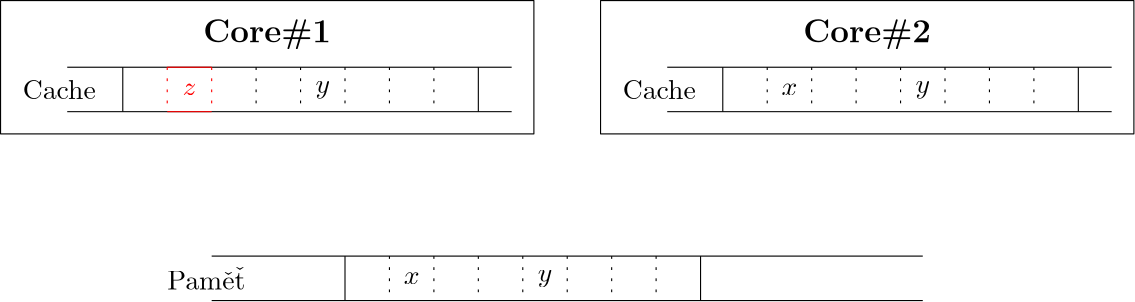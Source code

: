 <?xml version="1.0"?>
<!DOCTYPE ipe SYSTEM "ipe.dtd">
<ipe version="70206" creator="Ipe 7.2.7">
<info created="D:20180218220312" modified="D:20180218220749"/>
<ipestyle name="basic">
<symbol name="arrow/arc(spx)">
<path stroke="sym-stroke" fill="sym-stroke" pen="sym-pen">
0 0 m
-1 0.333 l
-1 -0.333 l
h
</path>
</symbol>
<symbol name="arrow/farc(spx)">
<path stroke="sym-stroke" fill="white" pen="sym-pen">
0 0 m
-1 0.333 l
-1 -0.333 l
h
</path>
</symbol>
<symbol name="arrow/ptarc(spx)">
<path stroke="sym-stroke" fill="sym-stroke" pen="sym-pen">
0 0 m
-1 0.333 l
-0.8 0 l
-1 -0.333 l
h
</path>
</symbol>
<symbol name="arrow/fptarc(spx)">
<path stroke="sym-stroke" fill="white" pen="sym-pen">
0 0 m
-1 0.333 l
-0.8 0 l
-1 -0.333 l
h
</path>
</symbol>
<symbol name="mark/circle(sx)" transformations="translations">
<path fill="sym-stroke">
0.6 0 0 0.6 0 0 e
0.4 0 0 0.4 0 0 e
</path>
</symbol>
<symbol name="mark/disk(sx)" transformations="translations">
<path fill="sym-stroke">
0.6 0 0 0.6 0 0 e
</path>
</symbol>
<symbol name="mark/fdisk(sfx)" transformations="translations">
<group>
<path fill="sym-fill">
0.5 0 0 0.5 0 0 e
</path>
<path fill="sym-stroke" fillrule="eofill">
0.6 0 0 0.6 0 0 e
0.4 0 0 0.4 0 0 e
</path>
</group>
</symbol>
<symbol name="mark/box(sx)" transformations="translations">
<path fill="sym-stroke" fillrule="eofill">
-0.6 -0.6 m
0.6 -0.6 l
0.6 0.6 l
-0.6 0.6 l
h
-0.4 -0.4 m
0.4 -0.4 l
0.4 0.4 l
-0.4 0.4 l
h
</path>
</symbol>
<symbol name="mark/square(sx)" transformations="translations">
<path fill="sym-stroke">
-0.6 -0.6 m
0.6 -0.6 l
0.6 0.6 l
-0.6 0.6 l
h
</path>
</symbol>
<symbol name="mark/fsquare(sfx)" transformations="translations">
<group>
<path fill="sym-fill">
-0.5 -0.5 m
0.5 -0.5 l
0.5 0.5 l
-0.5 0.5 l
h
</path>
<path fill="sym-stroke" fillrule="eofill">
-0.6 -0.6 m
0.6 -0.6 l
0.6 0.6 l
-0.6 0.6 l
h
-0.4 -0.4 m
0.4 -0.4 l
0.4 0.4 l
-0.4 0.4 l
h
</path>
</group>
</symbol>
<symbol name="mark/cross(sx)" transformations="translations">
<group>
<path fill="sym-stroke">
-0.43 -0.57 m
0.57 0.43 l
0.43 0.57 l
-0.57 -0.43 l
h
</path>
<path fill="sym-stroke">
-0.43 0.57 m
0.57 -0.43 l
0.43 -0.57 l
-0.57 0.43 l
h
</path>
</group>
</symbol>
<symbol name="arrow/fnormal(spx)">
<path stroke="sym-stroke" fill="white" pen="sym-pen">
0 0 m
-1 0.333 l
-1 -0.333 l
h
</path>
</symbol>
<symbol name="arrow/pointed(spx)">
<path stroke="sym-stroke" fill="sym-stroke" pen="sym-pen">
0 0 m
-1 0.333 l
-0.8 0 l
-1 -0.333 l
h
</path>
</symbol>
<symbol name="arrow/fpointed(spx)">
<path stroke="sym-stroke" fill="white" pen="sym-pen">
0 0 m
-1 0.333 l
-0.8 0 l
-1 -0.333 l
h
</path>
</symbol>
<symbol name="arrow/linear(spx)">
<path stroke="sym-stroke" pen="sym-pen">
-1 0.333 m
0 0 l
-1 -0.333 l
</path>
</symbol>
<symbol name="arrow/fdouble(spx)">
<path stroke="sym-stroke" fill="white" pen="sym-pen">
0 0 m
-1 0.333 l
-1 -0.333 l
h
-1 0 m
-2 0.333 l
-2 -0.333 l
h
</path>
</symbol>
<symbol name="arrow/double(spx)">
<path stroke="sym-stroke" fill="sym-stroke" pen="sym-pen">
0 0 m
-1 0.333 l
-1 -0.333 l
h
-1 0 m
-2 0.333 l
-2 -0.333 l
h
</path>
</symbol>
<pen name="heavier" value="0.8"/>
<pen name="fat" value="1.2"/>
<pen name="ultrafat" value="2"/>
<symbolsize name="large" value="5"/>
<symbolsize name="small" value="2"/>
<symbolsize name="tiny" value="1.1"/>
<arrowsize name="large" value="10"/>
<arrowsize name="small" value="5"/>
<arrowsize name="tiny" value="3"/>
<color name="red" value="1 0 0"/>
<color name="green" value="0 1 0"/>
<color name="blue" value="0 0 1"/>
<color name="yellow" value="1 1 0"/>
<color name="orange" value="1 0.647 0"/>
<color name="gold" value="1 0.843 0"/>
<color name="purple" value="0.627 0.125 0.941"/>
<color name="gray" value="0.745"/>
<color name="brown" value="0.647 0.165 0.165"/>
<color name="navy" value="0 0 0.502"/>
<color name="pink" value="1 0.753 0.796"/>
<color name="seagreen" value="0.18 0.545 0.341"/>
<color name="turquoise" value="0.251 0.878 0.816"/>
<color name="violet" value="0.933 0.51 0.933"/>
<color name="darkblue" value="0 0 0.545"/>
<color name="darkcyan" value="0 0.545 0.545"/>
<color name="darkgray" value="0.663"/>
<color name="darkgreen" value="0 0.392 0"/>
<color name="darkmagenta" value="0.545 0 0.545"/>
<color name="darkorange" value="1 0.549 0"/>
<color name="darkred" value="0.545 0 0"/>
<color name="lightblue" value="0.678 0.847 0.902"/>
<color name="lightcyan" value="0.878 1 1"/>
<color name="lightgray" value="0.827"/>
<color name="lightgreen" value="0.565 0.933 0.565"/>
<color name="lightyellow" value="1 1 0.878"/>
<dashstyle name="dashed" value="[4] 0"/>
<dashstyle name="dotted" value="[1 3] 0"/>
<dashstyle name="dash dotted" value="[4 2 1 2] 0"/>
<dashstyle name="dash dot dotted" value="[4 2 1 2 1 2] 0"/>
<textsize name="large" value="\large"/>
<textsize name="Large" value="\Large"/>
<textsize name="LARGE" value="\LARGE"/>
<textsize name="huge" value="\huge"/>
<textsize name="Huge" value="\Huge"/>
<textsize name="small" value="\small"/>
<textsize name="footnote" value="\footnotesize"/>
<textsize name="tiny" value="\tiny"/>
<textstyle name="center" begin="\begin{center}" end="\end{center}"/>
<textstyle name="itemize" begin="\begin{itemize}" end="\end{itemize}"/>
<textstyle name="item" begin="\begin{itemize}\item{}" end="\end{itemize}"/>
<gridsize name="4 pts" value="4"/>
<gridsize name="8 pts (~3 mm)" value="8"/>
<gridsize name="16 pts (~6 mm)" value="16"/>
<gridsize name="32 pts (~12 mm)" value="32"/>
<gridsize name="10 pts (~3.5 mm)" value="10"/>
<gridsize name="20 pts (~7 mm)" value="20"/>
<gridsize name="14 pts (~5 mm)" value="14"/>
<gridsize name="28 pts (~10 mm)" value="28"/>
<gridsize name="56 pts (~20 mm)" value="56"/>
<anglesize name="90 deg" value="90"/>
<anglesize name="60 deg" value="60"/>
<anglesize name="45 deg" value="45"/>
<anglesize name="30 deg" value="30"/>
<anglesize name="22.5 deg" value="22.5"/>
<opacity name="10%" value="0.1"/>
<opacity name="30%" value="0.3"/>
<opacity name="50%" value="0.5"/>
<opacity name="75%" value="0.75"/>
<tiling name="falling" angle="-60" step="4" width="1"/>
<tiling name="rising" angle="30" step="4" width="1"/>
</ipestyle>
<page>
<layer name="alpha"/>
<view layers="alpha" active="alpha"/>
<path layer="alpha" matrix="1 0 0 1 64 0" stroke="black">
32 720 m
288 720 l
</path>
<path matrix="1 0 0 1 64 0" stroke="black">
32 704 m
288 704 l
</path>
<text matrix="1 0 0 1 64 0" pos="16 712" stroke="black" type="label" width="28.089" height="8.1" depth="0" valign="center">Pam\v{e}\v{t}</text>
<path matrix="1 0 0 1 64 0" stroke="black">
80 720 m
80 704 l
</path>
<path matrix="1 0 0 1 64 0" stroke="black">
208 720 m
208 704 l
</path>
<text matrix="1 0 0 1 152 0" pos="16 712" stroke="black" type="label" width="5.694" height="4.289" depth="0" halign="center" valign="center">$x$</text>
<text matrix="1 0 0 1 200 0" pos="16 712" stroke="black" type="label" width="5.242" height="4.297" depth="1.93" halign="center" valign="center" style="math">y</text>
<path matrix="1 0 0 1 64 0" stroke="black" dash="dotted">
96 720 m
96 704 l
</path>
<path matrix="1 0 0 1 64 0" stroke="black" dash="dotted">
128 720 m
128 704 l
</path>
<path matrix="1 0 0 1 64 0" stroke="black" dash="dotted">
144 720 m
144 704 l
</path>
<path matrix="1 0 0 1 64 0" stroke="black" dash="dotted">
160 720 m
160 704 l
</path>
<path matrix="1 0 0 1 64 0" stroke="black" dash="dotted">
176 720 m
176 704 l
</path>
<path matrix="1 0 0 1 64 0" stroke="black" dash="dotted">
192 720 m
192 704 l
</path>
<path matrix="1 0 0 1 64 0" stroke="black" dash="dotted">
112 720 m
112 704 l
</path>
<path matrix="1 0 0 1 12 20" stroke="black">
32 768 m
192 768 l
</path>
<path matrix="1 0 0 1 12 4" stroke="black">
32 768 m
192 768 l
</path>
<text matrix="1 0 0 1 12 68" pos="16 712" stroke="black" type="label" width="26.29" height="6.918" depth="0" valign="center">Cache</text>
<path matrix="1 0 0 1 -16 68" stroke="black">
80 720 m
80 704 l
</path>
<path matrix="1 0 0 1 -16 68" stroke="black">
208 720 m
208 704 l
</path>
<text matrix="1 0 0 1 72 68" pos="16 712" stroke="red" type="label" width="5.071" height="4.289" depth="0" halign="center" valign="center" style="math">z</text>
<text matrix="1 0 0 1 120 68" pos="16 712" stroke="black" type="label" width="5.242" height="4.297" depth="1.93" halign="center" valign="center" style="math">y</text>
<path matrix="1 0 0 1 -16 68" stroke="red" dash="dotted">
96 720 m
96 704 l
</path>
<path matrix="1 0 0 1 -16 68" stroke="black" dash="dotted">
128 720 m
128 704 l
</path>
<path matrix="1 0 0 1 -16 68" stroke="black" dash="dotted">
144 720 m
144 704 l
</path>
<path matrix="1 0 0 1 -16 68" stroke="black" dash="dotted">
160 720 m
160 704 l
</path>
<path matrix="1 0 0 1 -16 68" stroke="black" dash="dotted">
176 720 m
176 704 l
</path>
<path matrix="1 0 0 1 -16 68" stroke="black" dash="dotted">
192 720 m
192 704 l
</path>
<path matrix="1 0 0 1 -16 68" stroke="red" dash="dotted">
112 720 m
112 704 l
</path>
<path matrix="1 0 0 1 228 20" stroke="black">
32 768 m
192 768 l
</path>
<path matrix="1 0 0 1 228 4" stroke="black">
32 768 m
192 768 l
</path>
<text matrix="1 0 0 1 228 68" pos="16 712" stroke="black" type="label" width="26.29" height="6.918" depth="0" valign="center">Cache</text>
<path matrix="1 0 0 1 200 68" stroke="black">
80 720 m
80 704 l
</path>
<path matrix="1 0 0 1 200 68" stroke="black">
208 720 m
208 704 l
</path>
<text matrix="1 0 0 1 288 68" pos="16 712" stroke="black" type="label" width="5.694" height="4.289" depth="0" halign="center" valign="center" style="math">x</text>
<text matrix="1 0 0 1 336 68" pos="16 712" stroke="black" type="label" width="5.242" height="4.297" depth="1.93" halign="center" valign="center" style="math">y</text>
<path matrix="1 0 0 1 200 68" stroke="black" dash="dotted">
96 720 m
96 704 l
</path>
<path matrix="1 0 0 1 200 68" stroke="black" dash="dotted">
128 720 m
128 704 l
</path>
<path matrix="1 0 0 1 200 68" stroke="black" dash="dotted">
144 720 m
144 704 l
</path>
<path matrix="1 0 0 1 200 68" stroke="black" dash="dotted">
160 720 m
160 704 l
</path>
<path matrix="1 0 0 1 200 68" stroke="black" dash="dotted">
176 720 m
176 704 l
</path>
<path matrix="1 0 0 1 200 68" stroke="black" dash="dotted">
192 720 m
192 704 l
</path>
<path matrix="1 0 0 1 200 68" stroke="black" dash="dotted">
112 720 m
112 704 l
</path>
<path matrix="1 0 0 1 12 20" stroke="black">
8 744 m
8 792 l
200 792 l
200 744 l
h
</path>
<text matrix="1 0 0 1 12 20" pos="104 780" stroke="black" type="label" width="46.001" height="8.307" depth="2.32" halign="center" valign="center" size="large">\bf Core\#1</text>
<path matrix="1 0 0 1 228 20" stroke="black">
8 744 m
8 792 l
200 792 l
200 744 l
h
</path>
<text matrix="1 0 0 1 228 20" pos="104 780" stroke="black" type="label" width="46.001" height="8.307" depth="2.32" halign="center" valign="center" size="large">\bf Core\#2</text>
<path stroke="red">
80 788 m
96 788 l
</path>
<path stroke="red">
80 772 m
96 772 l
</path>
</page>
</ipe>

